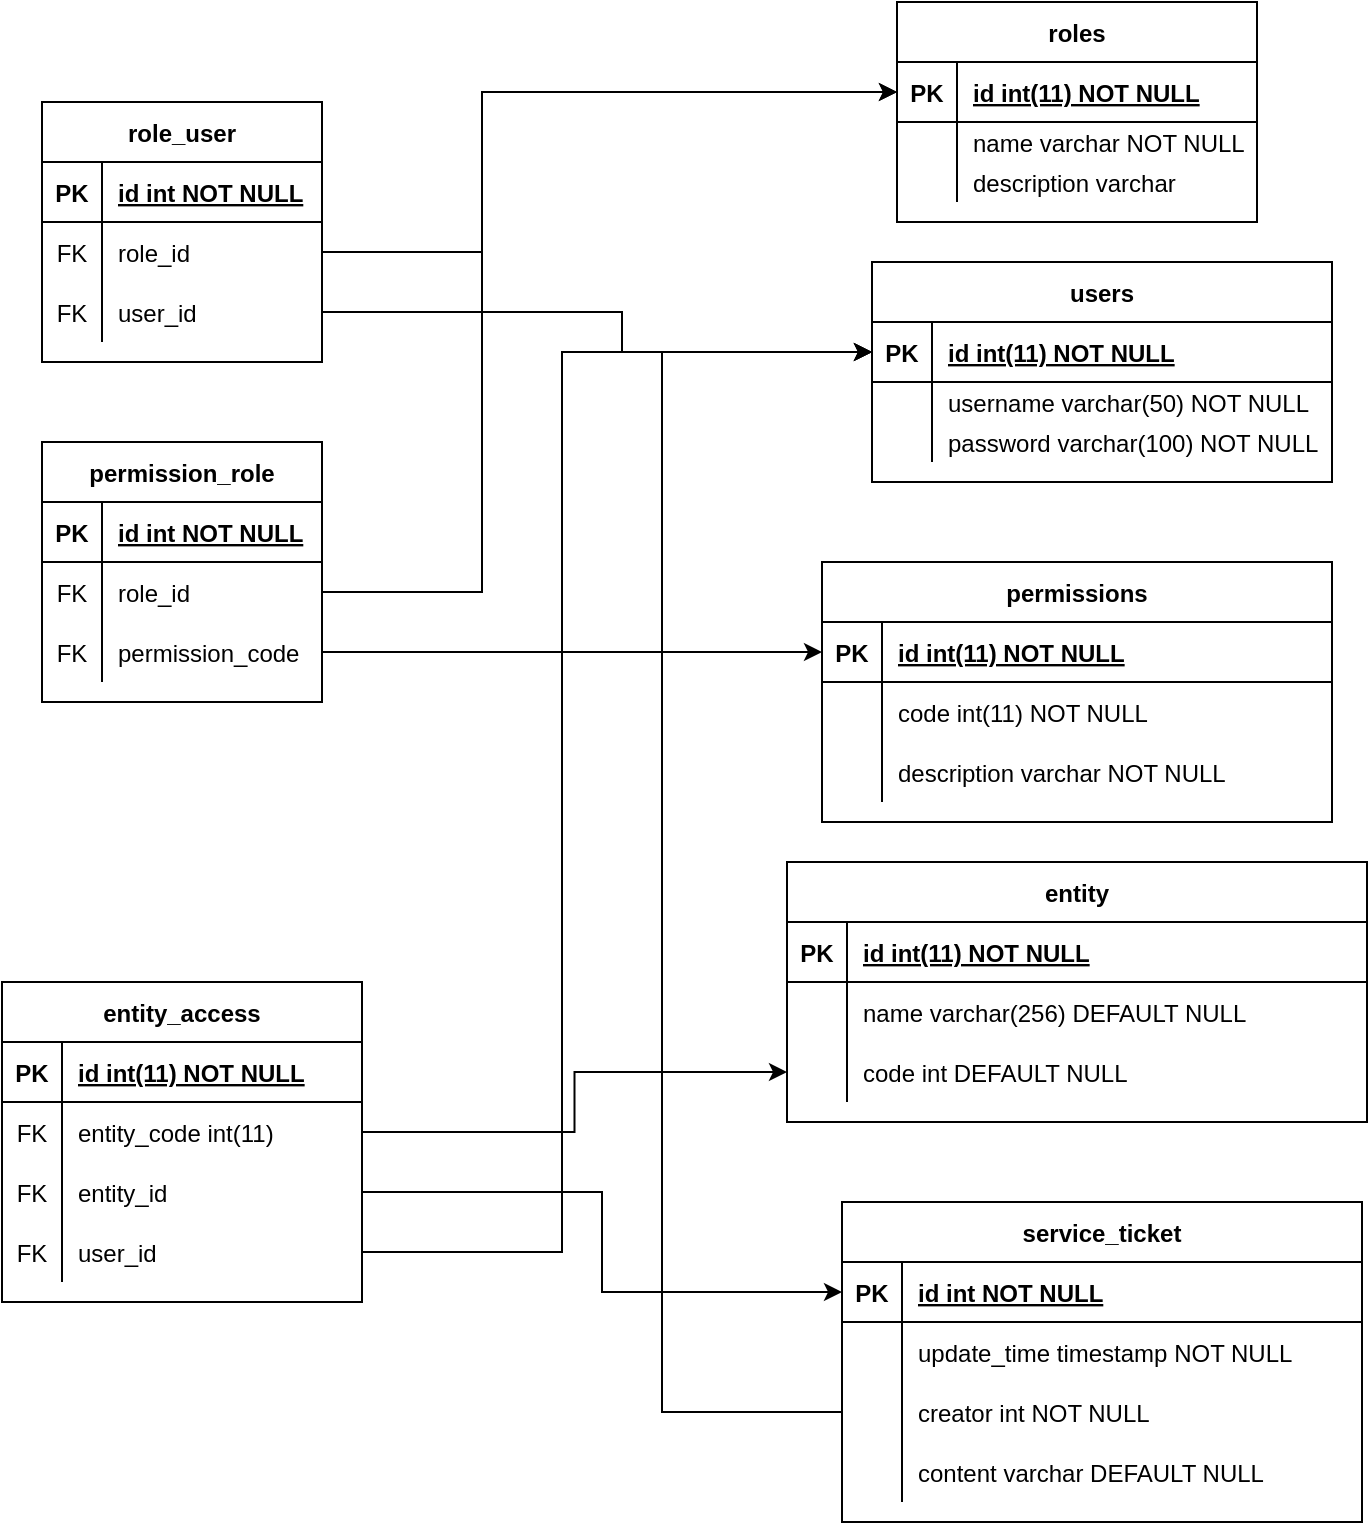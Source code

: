 <mxfile version="14.9.6" type="device"><diagram id="R2lEEEUBdFMjLlhIrx00" name="Page-1"><mxGraphModel dx="737" dy="887" grid="1" gridSize="10" guides="1" tooltips="1" connect="1" arrows="1" fold="1" page="1" pageScale="1" pageWidth="850" pageHeight="1100" math="0" shadow="0" extFonts="Permanent Marker^https://fonts.googleapis.com/css?family=Permanent+Marker"><root><mxCell id="0"/><mxCell id="1" parent="0"/><mxCell id="L_12jhZDJ4BhdhcCoROc-27" value="role_user" style="shape=table;startSize=30;container=1;collapsible=1;childLayout=tableLayout;fixedRows=1;rowLines=0;fontStyle=1;align=center;resizeLast=1;" parent="1" vertex="1"><mxGeometry x="90" y="130" width="140" height="130" as="geometry"/></mxCell><mxCell id="L_12jhZDJ4BhdhcCoROc-28" value="" style="shape=partialRectangle;collapsible=0;dropTarget=0;pointerEvents=0;fillColor=none;top=0;left=0;bottom=1;right=0;points=[[0,0.5],[1,0.5]];portConstraint=eastwest;" parent="L_12jhZDJ4BhdhcCoROc-27" vertex="1"><mxGeometry y="30" width="140" height="30" as="geometry"/></mxCell><mxCell id="L_12jhZDJ4BhdhcCoROc-29" value="PK" style="shape=partialRectangle;connectable=0;fillColor=none;top=0;left=0;bottom=0;right=0;fontStyle=1;overflow=hidden;" parent="L_12jhZDJ4BhdhcCoROc-28" vertex="1"><mxGeometry width="30" height="30" as="geometry"/></mxCell><mxCell id="L_12jhZDJ4BhdhcCoROc-30" value="id int NOT NULL" style="shape=partialRectangle;connectable=0;fillColor=none;top=0;left=0;bottom=0;right=0;align=left;spacingLeft=6;fontStyle=5;overflow=hidden;" parent="L_12jhZDJ4BhdhcCoROc-28" vertex="1"><mxGeometry x="30" width="110" height="30" as="geometry"/></mxCell><mxCell id="L_12jhZDJ4BhdhcCoROc-31" value="" style="shape=partialRectangle;collapsible=0;dropTarget=0;pointerEvents=0;fillColor=none;top=0;left=0;bottom=0;right=0;points=[[0,0.5],[1,0.5]];portConstraint=eastwest;" parent="L_12jhZDJ4BhdhcCoROc-27" vertex="1"><mxGeometry y="60" width="140" height="30" as="geometry"/></mxCell><mxCell id="L_12jhZDJ4BhdhcCoROc-32" value="FK" style="shape=partialRectangle;connectable=0;fillColor=none;top=0;left=0;bottom=0;right=0;editable=1;overflow=hidden;" parent="L_12jhZDJ4BhdhcCoROc-31" vertex="1"><mxGeometry width="30" height="30" as="geometry"/></mxCell><mxCell id="L_12jhZDJ4BhdhcCoROc-33" value="role_id" style="shape=partialRectangle;connectable=0;fillColor=none;top=0;left=0;bottom=0;right=0;align=left;spacingLeft=6;overflow=hidden;" parent="L_12jhZDJ4BhdhcCoROc-31" vertex="1"><mxGeometry x="30" width="110" height="30" as="geometry"/></mxCell><mxCell id="L_12jhZDJ4BhdhcCoROc-34" value="" style="shape=partialRectangle;collapsible=0;dropTarget=0;pointerEvents=0;fillColor=none;top=0;left=0;bottom=0;right=0;points=[[0,0.5],[1,0.5]];portConstraint=eastwest;" parent="L_12jhZDJ4BhdhcCoROc-27" vertex="1"><mxGeometry y="90" width="140" height="30" as="geometry"/></mxCell><mxCell id="L_12jhZDJ4BhdhcCoROc-35" value="FK" style="shape=partialRectangle;connectable=0;fillColor=none;top=0;left=0;bottom=0;right=0;editable=1;overflow=hidden;" parent="L_12jhZDJ4BhdhcCoROc-34" vertex="1"><mxGeometry width="30" height="30" as="geometry"/></mxCell><mxCell id="L_12jhZDJ4BhdhcCoROc-36" value="user_id " style="shape=partialRectangle;connectable=0;fillColor=none;top=0;left=0;bottom=0;right=0;align=left;spacingLeft=6;overflow=hidden;" parent="L_12jhZDJ4BhdhcCoROc-34" vertex="1"><mxGeometry x="30" width="110" height="30" as="geometry"/></mxCell><mxCell id="L_12jhZDJ4BhdhcCoROc-40" value="permissions" style="shape=table;startSize=30;container=1;collapsible=1;childLayout=tableLayout;fixedRows=1;rowLines=0;fontStyle=1;align=center;resizeLast=1;" parent="1" vertex="1"><mxGeometry x="480" y="360" width="255" height="130" as="geometry"/></mxCell><mxCell id="L_12jhZDJ4BhdhcCoROc-41" value="" style="shape=partialRectangle;collapsible=0;dropTarget=0;pointerEvents=0;fillColor=none;top=0;left=0;bottom=1;right=0;points=[[0,0.5],[1,0.5]];portConstraint=eastwest;" parent="L_12jhZDJ4BhdhcCoROc-40" vertex="1"><mxGeometry y="30" width="255" height="30" as="geometry"/></mxCell><mxCell id="L_12jhZDJ4BhdhcCoROc-42" value="PK" style="shape=partialRectangle;connectable=0;fillColor=none;top=0;left=0;bottom=0;right=0;fontStyle=1;overflow=hidden;" parent="L_12jhZDJ4BhdhcCoROc-41" vertex="1"><mxGeometry width="30" height="30" as="geometry"/></mxCell><mxCell id="L_12jhZDJ4BhdhcCoROc-43" value="id int(11) NOT NULL" style="shape=partialRectangle;connectable=0;fillColor=none;top=0;left=0;bottom=0;right=0;align=left;spacingLeft=6;fontStyle=5;overflow=hidden;" parent="L_12jhZDJ4BhdhcCoROc-41" vertex="1"><mxGeometry x="30" width="225" height="30" as="geometry"/></mxCell><mxCell id="L_12jhZDJ4BhdhcCoROc-134" style="shape=partialRectangle;collapsible=0;dropTarget=0;pointerEvents=0;fillColor=none;top=0;left=0;bottom=0;right=0;points=[[0,0.5],[1,0.5]];portConstraint=eastwest;" parent="L_12jhZDJ4BhdhcCoROc-40" vertex="1"><mxGeometry y="60" width="255" height="30" as="geometry"/></mxCell><mxCell id="L_12jhZDJ4BhdhcCoROc-135" style="shape=partialRectangle;connectable=0;fillColor=none;top=0;left=0;bottom=0;right=0;editable=1;overflow=hidden;" parent="L_12jhZDJ4BhdhcCoROc-134" vertex="1"><mxGeometry width="30" height="30" as="geometry"/></mxCell><mxCell id="L_12jhZDJ4BhdhcCoROc-136" value="code int(11) NOT NULL" style="shape=partialRectangle;connectable=0;fillColor=none;top=0;left=0;bottom=0;right=0;align=left;spacingLeft=6;overflow=hidden;" parent="L_12jhZDJ4BhdhcCoROc-134" vertex="1"><mxGeometry x="30" width="225" height="30" as="geometry"/></mxCell><mxCell id="L_12jhZDJ4BhdhcCoROc-44" value="" style="shape=partialRectangle;collapsible=0;dropTarget=0;pointerEvents=0;fillColor=none;top=0;left=0;bottom=0;right=0;points=[[0,0.5],[1,0.5]];portConstraint=eastwest;" parent="L_12jhZDJ4BhdhcCoROc-40" vertex="1"><mxGeometry y="90" width="255" height="30" as="geometry"/></mxCell><mxCell id="L_12jhZDJ4BhdhcCoROc-45" value="" style="shape=partialRectangle;connectable=0;fillColor=none;top=0;left=0;bottom=0;right=0;editable=1;overflow=hidden;" parent="L_12jhZDJ4BhdhcCoROc-44" vertex="1"><mxGeometry width="30" height="30" as="geometry"/></mxCell><mxCell id="L_12jhZDJ4BhdhcCoROc-46" value="description varchar NOT NULL" style="shape=partialRectangle;connectable=0;fillColor=none;top=0;left=0;bottom=0;right=0;align=left;spacingLeft=6;overflow=hidden;" parent="L_12jhZDJ4BhdhcCoROc-44" vertex="1"><mxGeometry x="30" width="225" height="30" as="geometry"/></mxCell><mxCell id="L_12jhZDJ4BhdhcCoROc-53" value="permission_role" style="shape=table;startSize=30;container=1;collapsible=1;childLayout=tableLayout;fixedRows=1;rowLines=0;fontStyle=1;align=center;resizeLast=1;" parent="1" vertex="1"><mxGeometry x="90" y="300" width="140" height="130" as="geometry"/></mxCell><mxCell id="L_12jhZDJ4BhdhcCoROc-54" value="" style="shape=partialRectangle;collapsible=0;dropTarget=0;pointerEvents=0;fillColor=none;top=0;left=0;bottom=1;right=0;points=[[0,0.5],[1,0.5]];portConstraint=eastwest;" parent="L_12jhZDJ4BhdhcCoROc-53" vertex="1"><mxGeometry y="30" width="140" height="30" as="geometry"/></mxCell><mxCell id="L_12jhZDJ4BhdhcCoROc-55" value="PK" style="shape=partialRectangle;connectable=0;fillColor=none;top=0;left=0;bottom=0;right=0;fontStyle=1;overflow=hidden;" parent="L_12jhZDJ4BhdhcCoROc-54" vertex="1"><mxGeometry width="30" height="30" as="geometry"/></mxCell><mxCell id="L_12jhZDJ4BhdhcCoROc-56" value="id int NOT NULL" style="shape=partialRectangle;connectable=0;fillColor=none;top=0;left=0;bottom=0;right=0;align=left;spacingLeft=6;fontStyle=5;overflow=hidden;" parent="L_12jhZDJ4BhdhcCoROc-54" vertex="1"><mxGeometry x="30" width="110" height="30" as="geometry"/></mxCell><mxCell id="L_12jhZDJ4BhdhcCoROc-57" value="" style="shape=partialRectangle;collapsible=0;dropTarget=0;pointerEvents=0;fillColor=none;top=0;left=0;bottom=0;right=0;points=[[0,0.5],[1,0.5]];portConstraint=eastwest;" parent="L_12jhZDJ4BhdhcCoROc-53" vertex="1"><mxGeometry y="60" width="140" height="30" as="geometry"/></mxCell><mxCell id="L_12jhZDJ4BhdhcCoROc-58" value="FK" style="shape=partialRectangle;connectable=0;fillColor=none;top=0;left=0;bottom=0;right=0;editable=1;overflow=hidden;" parent="L_12jhZDJ4BhdhcCoROc-57" vertex="1"><mxGeometry width="30" height="30" as="geometry"/></mxCell><mxCell id="L_12jhZDJ4BhdhcCoROc-59" value="role_id " style="shape=partialRectangle;connectable=0;fillColor=none;top=0;left=0;bottom=0;right=0;align=left;spacingLeft=6;overflow=hidden;" parent="L_12jhZDJ4BhdhcCoROc-57" vertex="1"><mxGeometry x="30" width="110" height="30" as="geometry"/></mxCell><mxCell id="L_12jhZDJ4BhdhcCoROc-60" value="" style="shape=partialRectangle;collapsible=0;dropTarget=0;pointerEvents=0;fillColor=none;top=0;left=0;bottom=0;right=0;points=[[0,0.5],[1,0.5]];portConstraint=eastwest;" parent="L_12jhZDJ4BhdhcCoROc-53" vertex="1"><mxGeometry y="90" width="140" height="30" as="geometry"/></mxCell><mxCell id="L_12jhZDJ4BhdhcCoROc-61" value="FK" style="shape=partialRectangle;connectable=0;fillColor=none;top=0;left=0;bottom=0;right=0;editable=1;overflow=hidden;" parent="L_12jhZDJ4BhdhcCoROc-60" vertex="1"><mxGeometry width="30" height="30" as="geometry"/></mxCell><mxCell id="L_12jhZDJ4BhdhcCoROc-62" value="permission_code " style="shape=partialRectangle;connectable=0;fillColor=none;top=0;left=0;bottom=0;right=0;align=left;spacingLeft=6;overflow=hidden;" parent="L_12jhZDJ4BhdhcCoROc-60" vertex="1"><mxGeometry x="30" width="110" height="30" as="geometry"/></mxCell><mxCell id="L_12jhZDJ4BhdhcCoROc-66" style="edgeStyle=orthogonalEdgeStyle;rounded=0;orthogonalLoop=1;jettySize=auto;html=1;entryX=0;entryY=0.5;entryDx=0;entryDy=0;" parent="1" source="L_12jhZDJ4BhdhcCoROc-60" target="L_12jhZDJ4BhdhcCoROc-41" edge="1"><mxGeometry relative="1" as="geometry"/></mxCell><mxCell id="L_12jhZDJ4BhdhcCoROc-67" value="roles" style="shape=table;startSize=30;container=1;collapsible=1;childLayout=tableLayout;fixedRows=1;rowLines=0;fontStyle=1;align=center;resizeLast=1;" parent="1" vertex="1"><mxGeometry x="517.5" y="80" width="180" height="110" as="geometry"/></mxCell><mxCell id="L_12jhZDJ4BhdhcCoROc-68" value="" style="shape=partialRectangle;collapsible=0;dropTarget=0;pointerEvents=0;fillColor=none;top=0;left=0;bottom=1;right=0;points=[[0,0.5],[1,0.5]];portConstraint=eastwest;" parent="L_12jhZDJ4BhdhcCoROc-67" vertex="1"><mxGeometry y="30" width="180" height="30" as="geometry"/></mxCell><mxCell id="L_12jhZDJ4BhdhcCoROc-69" value="PK" style="shape=partialRectangle;connectable=0;fillColor=none;top=0;left=0;bottom=0;right=0;fontStyle=1;overflow=hidden;" parent="L_12jhZDJ4BhdhcCoROc-68" vertex="1"><mxGeometry width="30" height="30" as="geometry"/></mxCell><mxCell id="L_12jhZDJ4BhdhcCoROc-70" value="id int(11) NOT NULL" style="shape=partialRectangle;connectable=0;fillColor=none;top=0;left=0;bottom=0;right=0;align=left;spacingLeft=6;fontStyle=5;overflow=hidden;" parent="L_12jhZDJ4BhdhcCoROc-68" vertex="1"><mxGeometry x="30" width="150" height="30" as="geometry"/></mxCell><mxCell id="L_12jhZDJ4BhdhcCoROc-71" value="" style="shape=partialRectangle;collapsible=0;dropTarget=0;pointerEvents=0;fillColor=none;top=0;left=0;bottom=0;right=0;points=[[0,0.5],[1,0.5]];portConstraint=eastwest;" parent="L_12jhZDJ4BhdhcCoROc-67" vertex="1"><mxGeometry y="60" width="180" height="20" as="geometry"/></mxCell><mxCell id="L_12jhZDJ4BhdhcCoROc-72" value="" style="shape=partialRectangle;connectable=0;fillColor=none;top=0;left=0;bottom=0;right=0;editable=1;overflow=hidden;" parent="L_12jhZDJ4BhdhcCoROc-71" vertex="1"><mxGeometry width="30" height="20" as="geometry"/></mxCell><mxCell id="L_12jhZDJ4BhdhcCoROc-73" value="name varchar NOT NULL" style="shape=partialRectangle;connectable=0;fillColor=none;top=0;left=0;bottom=0;right=0;align=left;spacingLeft=6;overflow=hidden;" parent="L_12jhZDJ4BhdhcCoROc-71" vertex="1"><mxGeometry x="30" width="150" height="20" as="geometry"/></mxCell><mxCell id="KRt6DGjXt6XaIP62rAGj-6" style="shape=partialRectangle;collapsible=0;dropTarget=0;pointerEvents=0;fillColor=none;top=0;left=0;bottom=0;right=0;points=[[0,0.5],[1,0.5]];portConstraint=eastwest;" vertex="1" parent="L_12jhZDJ4BhdhcCoROc-67"><mxGeometry y="80" width="180" height="20" as="geometry"/></mxCell><mxCell id="KRt6DGjXt6XaIP62rAGj-7" style="shape=partialRectangle;connectable=0;fillColor=none;top=0;left=0;bottom=0;right=0;editable=1;overflow=hidden;" vertex="1" parent="KRt6DGjXt6XaIP62rAGj-6"><mxGeometry width="30" height="20" as="geometry"/></mxCell><mxCell id="KRt6DGjXt6XaIP62rAGj-8" value="description varchar" style="shape=partialRectangle;connectable=0;fillColor=none;top=0;left=0;bottom=0;right=0;align=left;spacingLeft=6;overflow=hidden;" vertex="1" parent="KRt6DGjXt6XaIP62rAGj-6"><mxGeometry x="30" width="150" height="20" as="geometry"/></mxCell><mxCell id="L_12jhZDJ4BhdhcCoROc-80" style="edgeStyle=orthogonalEdgeStyle;rounded=0;orthogonalLoop=1;jettySize=auto;html=1;entryX=0;entryY=0.5;entryDx=0;entryDy=0;" parent="1" source="L_12jhZDJ4BhdhcCoROc-31" target="L_12jhZDJ4BhdhcCoROc-68" edge="1"><mxGeometry relative="1" as="geometry"><Array as="points"><mxPoint x="310" y="205"/><mxPoint x="310" y="125"/></Array></mxGeometry></mxCell><mxCell id="L_12jhZDJ4BhdhcCoROc-81" value="service_ticket" style="shape=table;startSize=30;container=1;collapsible=1;childLayout=tableLayout;fixedRows=1;rowLines=0;fontStyle=1;align=center;resizeLast=1;" parent="1" vertex="1"><mxGeometry x="490" y="680" width="260" height="160" as="geometry"/></mxCell><mxCell id="L_12jhZDJ4BhdhcCoROc-82" value="" style="shape=partialRectangle;collapsible=0;dropTarget=0;pointerEvents=0;fillColor=none;top=0;left=0;bottom=1;right=0;points=[[0,0.5],[1,0.5]];portConstraint=eastwest;" parent="L_12jhZDJ4BhdhcCoROc-81" vertex="1"><mxGeometry y="30" width="260" height="30" as="geometry"/></mxCell><mxCell id="L_12jhZDJ4BhdhcCoROc-83" value="PK" style="shape=partialRectangle;connectable=0;fillColor=none;top=0;left=0;bottom=0;right=0;fontStyle=1;overflow=hidden;" parent="L_12jhZDJ4BhdhcCoROc-82" vertex="1"><mxGeometry width="30" height="30" as="geometry"/></mxCell><mxCell id="L_12jhZDJ4BhdhcCoROc-84" value="id int NOT NULL" style="shape=partialRectangle;connectable=0;fillColor=none;top=0;left=0;bottom=0;right=0;align=left;spacingLeft=6;fontStyle=5;overflow=hidden;" parent="L_12jhZDJ4BhdhcCoROc-82" vertex="1"><mxGeometry x="30" width="230" height="30" as="geometry"/></mxCell><mxCell id="L_12jhZDJ4BhdhcCoROc-85" value="" style="shape=partialRectangle;collapsible=0;dropTarget=0;pointerEvents=0;fillColor=none;top=0;left=0;bottom=0;right=0;points=[[0,0.5],[1,0.5]];portConstraint=eastwest;" parent="L_12jhZDJ4BhdhcCoROc-81" vertex="1"><mxGeometry y="60" width="260" height="30" as="geometry"/></mxCell><mxCell id="L_12jhZDJ4BhdhcCoROc-86" value="" style="shape=partialRectangle;connectable=0;fillColor=none;top=0;left=0;bottom=0;right=0;editable=1;overflow=hidden;" parent="L_12jhZDJ4BhdhcCoROc-85" vertex="1"><mxGeometry width="30" height="30" as="geometry"/></mxCell><mxCell id="L_12jhZDJ4BhdhcCoROc-87" value="update_time timestamp NOT NULL" style="shape=partialRectangle;connectable=0;fillColor=none;top=0;left=0;bottom=0;right=0;align=left;spacingLeft=6;overflow=hidden;" parent="L_12jhZDJ4BhdhcCoROc-85" vertex="1"><mxGeometry x="30" width="230" height="30" as="geometry"/></mxCell><mxCell id="L_12jhZDJ4BhdhcCoROc-88" value="" style="shape=partialRectangle;collapsible=0;dropTarget=0;pointerEvents=0;fillColor=none;top=0;left=0;bottom=0;right=0;points=[[0,0.5],[1,0.5]];portConstraint=eastwest;" parent="L_12jhZDJ4BhdhcCoROc-81" vertex="1"><mxGeometry y="90" width="260" height="30" as="geometry"/></mxCell><mxCell id="L_12jhZDJ4BhdhcCoROc-89" value="" style="shape=partialRectangle;connectable=0;fillColor=none;top=0;left=0;bottom=0;right=0;editable=1;overflow=hidden;" parent="L_12jhZDJ4BhdhcCoROc-88" vertex="1"><mxGeometry width="30" height="30" as="geometry"/></mxCell><mxCell id="L_12jhZDJ4BhdhcCoROc-90" value="creator int NOT NULL" style="shape=partialRectangle;connectable=0;fillColor=none;top=0;left=0;bottom=0;right=0;align=left;spacingLeft=6;overflow=hidden;" parent="L_12jhZDJ4BhdhcCoROc-88" vertex="1"><mxGeometry x="30" width="230" height="30" as="geometry"/></mxCell><mxCell id="L_12jhZDJ4BhdhcCoROc-92" style="shape=partialRectangle;collapsible=0;dropTarget=0;pointerEvents=0;fillColor=none;top=0;left=0;bottom=0;right=0;points=[[0,0.5],[1,0.5]];portConstraint=eastwest;" parent="L_12jhZDJ4BhdhcCoROc-81" vertex="1"><mxGeometry y="120" width="260" height="30" as="geometry"/></mxCell><mxCell id="L_12jhZDJ4BhdhcCoROc-93" style="shape=partialRectangle;connectable=0;fillColor=none;top=0;left=0;bottom=0;right=0;editable=1;overflow=hidden;" parent="L_12jhZDJ4BhdhcCoROc-92" vertex="1"><mxGeometry width="30" height="30" as="geometry"/></mxCell><mxCell id="L_12jhZDJ4BhdhcCoROc-94" value="content varchar DEFAULT NULL" style="shape=partialRectangle;connectable=0;fillColor=none;top=0;left=0;bottom=0;right=0;align=left;spacingLeft=6;overflow=hidden;" parent="L_12jhZDJ4BhdhcCoROc-92" vertex="1"><mxGeometry x="30" width="230" height="30" as="geometry"/></mxCell><mxCell id="L_12jhZDJ4BhdhcCoROc-95" value="users" style="shape=table;startSize=30;container=1;collapsible=1;childLayout=tableLayout;fixedRows=1;rowLines=0;fontStyle=1;align=center;resizeLast=1;" parent="1" vertex="1"><mxGeometry x="505" y="210" width="230" height="110" as="geometry"/></mxCell><mxCell id="L_12jhZDJ4BhdhcCoROc-96" value="" style="shape=partialRectangle;collapsible=0;dropTarget=0;pointerEvents=0;fillColor=none;top=0;left=0;bottom=1;right=0;points=[[0,0.5],[1,0.5]];portConstraint=eastwest;" parent="L_12jhZDJ4BhdhcCoROc-95" vertex="1"><mxGeometry y="30" width="230" height="30" as="geometry"/></mxCell><mxCell id="L_12jhZDJ4BhdhcCoROc-97" value="PK" style="shape=partialRectangle;connectable=0;fillColor=none;top=0;left=0;bottom=0;right=0;fontStyle=1;overflow=hidden;" parent="L_12jhZDJ4BhdhcCoROc-96" vertex="1"><mxGeometry width="30" height="30" as="geometry"/></mxCell><mxCell id="L_12jhZDJ4BhdhcCoROc-98" value="id int(11) NOT NULL" style="shape=partialRectangle;connectable=0;fillColor=none;top=0;left=0;bottom=0;right=0;align=left;spacingLeft=6;fontStyle=5;overflow=hidden;" parent="L_12jhZDJ4BhdhcCoROc-96" vertex="1"><mxGeometry x="30" width="200" height="30" as="geometry"/></mxCell><mxCell id="L_12jhZDJ4BhdhcCoROc-99" value="" style="shape=partialRectangle;collapsible=0;dropTarget=0;pointerEvents=0;fillColor=none;top=0;left=0;bottom=0;right=0;points=[[0,0.5],[1,0.5]];portConstraint=eastwest;" parent="L_12jhZDJ4BhdhcCoROc-95" vertex="1"><mxGeometry y="60" width="230" height="20" as="geometry"/></mxCell><mxCell id="L_12jhZDJ4BhdhcCoROc-100" value="" style="shape=partialRectangle;connectable=0;fillColor=none;top=0;left=0;bottom=0;right=0;editable=1;overflow=hidden;" parent="L_12jhZDJ4BhdhcCoROc-99" vertex="1"><mxGeometry width="30" height="20" as="geometry"/></mxCell><mxCell id="L_12jhZDJ4BhdhcCoROc-101" value="username varchar(50) NOT NULL" style="shape=partialRectangle;connectable=0;fillColor=none;top=0;left=0;bottom=0;right=0;align=left;spacingLeft=6;overflow=hidden;" parent="L_12jhZDJ4BhdhcCoROc-99" vertex="1"><mxGeometry x="30" width="200" height="20" as="geometry"/></mxCell><mxCell id="L_12jhZDJ4BhdhcCoROc-102" style="shape=partialRectangle;collapsible=0;dropTarget=0;pointerEvents=0;fillColor=none;top=0;left=0;bottom=0;right=0;points=[[0,0.5],[1,0.5]];portConstraint=eastwest;" parent="L_12jhZDJ4BhdhcCoROc-95" vertex="1"><mxGeometry y="80" width="230" height="20" as="geometry"/></mxCell><mxCell id="L_12jhZDJ4BhdhcCoROc-103" style="shape=partialRectangle;connectable=0;fillColor=none;top=0;left=0;bottom=0;right=0;editable=1;overflow=hidden;" parent="L_12jhZDJ4BhdhcCoROc-102" vertex="1"><mxGeometry width="30" height="20" as="geometry"/></mxCell><mxCell id="L_12jhZDJ4BhdhcCoROc-104" value="password varchar(100) NOT NULL" style="shape=partialRectangle;connectable=0;fillColor=none;top=0;left=0;bottom=0;right=0;align=left;spacingLeft=6;overflow=hidden;" parent="L_12jhZDJ4BhdhcCoROc-102" vertex="1"><mxGeometry x="30" width="200" height="20" as="geometry"/></mxCell><mxCell id="L_12jhZDJ4BhdhcCoROc-106" style="edgeStyle=orthogonalEdgeStyle;rounded=0;orthogonalLoop=1;jettySize=auto;html=1;entryX=0;entryY=0.5;entryDx=0;entryDy=0;" parent="1" source="L_12jhZDJ4BhdhcCoROc-57" target="L_12jhZDJ4BhdhcCoROc-68" edge="1"><mxGeometry relative="1" as="geometry"><Array as="points"><mxPoint x="310" y="375"/><mxPoint x="310" y="125"/></Array></mxGeometry></mxCell><mxCell id="L_12jhZDJ4BhdhcCoROc-108" value="entity" style="shape=table;startSize=30;container=1;collapsible=1;childLayout=tableLayout;fixedRows=1;rowLines=0;fontStyle=1;align=center;resizeLast=1;" parent="1" vertex="1"><mxGeometry x="462.5" y="510" width="290" height="130" as="geometry"/></mxCell><mxCell id="L_12jhZDJ4BhdhcCoROc-109" value="" style="shape=partialRectangle;collapsible=0;dropTarget=0;pointerEvents=0;fillColor=none;top=0;left=0;bottom=1;right=0;points=[[0,0.5],[1,0.5]];portConstraint=eastwest;" parent="L_12jhZDJ4BhdhcCoROc-108" vertex="1"><mxGeometry y="30" width="290" height="30" as="geometry"/></mxCell><mxCell id="L_12jhZDJ4BhdhcCoROc-110" value="PK" style="shape=partialRectangle;connectable=0;fillColor=none;top=0;left=0;bottom=0;right=0;fontStyle=1;overflow=hidden;" parent="L_12jhZDJ4BhdhcCoROc-109" vertex="1"><mxGeometry width="30" height="30" as="geometry"/></mxCell><mxCell id="L_12jhZDJ4BhdhcCoROc-111" value="id int(11) NOT NULL" style="shape=partialRectangle;connectable=0;fillColor=none;top=0;left=0;bottom=0;right=0;align=left;spacingLeft=6;fontStyle=5;overflow=hidden;" parent="L_12jhZDJ4BhdhcCoROc-109" vertex="1"><mxGeometry x="30" width="260" height="30" as="geometry"/></mxCell><mxCell id="L_12jhZDJ4BhdhcCoROc-112" value="" style="shape=partialRectangle;collapsible=0;dropTarget=0;pointerEvents=0;fillColor=none;top=0;left=0;bottom=0;right=0;points=[[0,0.5],[1,0.5]];portConstraint=eastwest;" parent="L_12jhZDJ4BhdhcCoROc-108" vertex="1"><mxGeometry y="60" width="290" height="30" as="geometry"/></mxCell><mxCell id="L_12jhZDJ4BhdhcCoROc-113" value="" style="shape=partialRectangle;connectable=0;fillColor=none;top=0;left=0;bottom=0;right=0;editable=1;overflow=hidden;" parent="L_12jhZDJ4BhdhcCoROc-112" vertex="1"><mxGeometry width="30" height="30" as="geometry"/></mxCell><mxCell id="L_12jhZDJ4BhdhcCoROc-114" value="name varchar(256) DEFAULT NULL" style="shape=partialRectangle;connectable=0;fillColor=none;top=0;left=0;bottom=0;right=0;align=left;spacingLeft=6;overflow=hidden;" parent="L_12jhZDJ4BhdhcCoROc-112" vertex="1"><mxGeometry x="30" width="260" height="30" as="geometry"/></mxCell><mxCell id="L_12jhZDJ4BhdhcCoROc-115" value="" style="shape=partialRectangle;collapsible=0;dropTarget=0;pointerEvents=0;fillColor=none;top=0;left=0;bottom=0;right=0;points=[[0,0.5],[1,0.5]];portConstraint=eastwest;" parent="L_12jhZDJ4BhdhcCoROc-108" vertex="1"><mxGeometry y="90" width="290" height="30" as="geometry"/></mxCell><mxCell id="L_12jhZDJ4BhdhcCoROc-116" value="" style="shape=partialRectangle;connectable=0;fillColor=none;top=0;left=0;bottom=0;right=0;editable=1;overflow=hidden;" parent="L_12jhZDJ4BhdhcCoROc-115" vertex="1"><mxGeometry width="30" height="30" as="geometry"/></mxCell><mxCell id="L_12jhZDJ4BhdhcCoROc-117" value="code int DEFAULT NULL" style="shape=partialRectangle;connectable=0;fillColor=none;top=0;left=0;bottom=0;right=0;align=left;spacingLeft=6;overflow=hidden;" parent="L_12jhZDJ4BhdhcCoROc-115" vertex="1"><mxGeometry x="30" width="260" height="30" as="geometry"/></mxCell><mxCell id="L_12jhZDJ4BhdhcCoROc-121" value="entity_access" style="shape=table;startSize=30;container=1;collapsible=1;childLayout=tableLayout;fixedRows=1;rowLines=0;fontStyle=1;align=center;resizeLast=1;" parent="1" vertex="1"><mxGeometry x="70" y="570" width="180" height="160" as="geometry"/></mxCell><mxCell id="L_12jhZDJ4BhdhcCoROc-122" value="" style="shape=partialRectangle;collapsible=0;dropTarget=0;pointerEvents=0;fillColor=none;top=0;left=0;bottom=1;right=0;points=[[0,0.5],[1,0.5]];portConstraint=eastwest;" parent="L_12jhZDJ4BhdhcCoROc-121" vertex="1"><mxGeometry y="30" width="180" height="30" as="geometry"/></mxCell><mxCell id="L_12jhZDJ4BhdhcCoROc-123" value="PK" style="shape=partialRectangle;connectable=0;fillColor=none;top=0;left=0;bottom=0;right=0;fontStyle=1;overflow=hidden;" parent="L_12jhZDJ4BhdhcCoROc-122" vertex="1"><mxGeometry width="30" height="30" as="geometry"/></mxCell><mxCell id="L_12jhZDJ4BhdhcCoROc-124" value="id int(11) NOT NULL" style="shape=partialRectangle;connectable=0;fillColor=none;top=0;left=0;bottom=0;right=0;align=left;spacingLeft=6;fontStyle=5;overflow=hidden;" parent="L_12jhZDJ4BhdhcCoROc-122" vertex="1"><mxGeometry x="30" width="150" height="30" as="geometry"/></mxCell><mxCell id="L_12jhZDJ4BhdhcCoROc-125" value="" style="shape=partialRectangle;collapsible=0;dropTarget=0;pointerEvents=0;fillColor=none;top=0;left=0;bottom=0;right=0;points=[[0,0.5],[1,0.5]];portConstraint=eastwest;" parent="L_12jhZDJ4BhdhcCoROc-121" vertex="1"><mxGeometry y="60" width="180" height="30" as="geometry"/></mxCell><mxCell id="L_12jhZDJ4BhdhcCoROc-126" value="FK" style="shape=partialRectangle;connectable=0;fillColor=none;top=0;left=0;bottom=0;right=0;editable=1;overflow=hidden;" parent="L_12jhZDJ4BhdhcCoROc-125" vertex="1"><mxGeometry width="30" height="30" as="geometry"/></mxCell><mxCell id="L_12jhZDJ4BhdhcCoROc-127" value="entity_code int(11)" style="shape=partialRectangle;connectable=0;fillColor=none;top=0;left=0;bottom=0;right=0;align=left;spacingLeft=6;overflow=hidden;" parent="L_12jhZDJ4BhdhcCoROc-125" vertex="1"><mxGeometry x="30" width="150" height="30" as="geometry"/></mxCell><mxCell id="L_12jhZDJ4BhdhcCoROc-131" value="" style="shape=partialRectangle;collapsible=0;dropTarget=0;pointerEvents=0;fillColor=none;top=0;left=0;bottom=0;right=0;points=[[0,0.5],[1,0.5]];portConstraint=eastwest;" parent="L_12jhZDJ4BhdhcCoROc-121" vertex="1"><mxGeometry y="90" width="180" height="30" as="geometry"/></mxCell><mxCell id="L_12jhZDJ4BhdhcCoROc-132" value="FK" style="shape=partialRectangle;connectable=0;fillColor=none;top=0;left=0;bottom=0;right=0;editable=1;overflow=hidden;" parent="L_12jhZDJ4BhdhcCoROc-131" vertex="1"><mxGeometry width="30" height="30" as="geometry"/></mxCell><mxCell id="L_12jhZDJ4BhdhcCoROc-133" value="entity_id" style="shape=partialRectangle;connectable=0;fillColor=none;top=0;left=0;bottom=0;right=0;align=left;spacingLeft=6;overflow=hidden;" parent="L_12jhZDJ4BhdhcCoROc-131" vertex="1"><mxGeometry x="30" width="150" height="30" as="geometry"/></mxCell><mxCell id="L_12jhZDJ4BhdhcCoROc-140" style="shape=partialRectangle;collapsible=0;dropTarget=0;pointerEvents=0;fillColor=none;top=0;left=0;bottom=0;right=0;points=[[0,0.5],[1,0.5]];portConstraint=eastwest;" parent="L_12jhZDJ4BhdhcCoROc-121" vertex="1"><mxGeometry y="120" width="180" height="30" as="geometry"/></mxCell><mxCell id="L_12jhZDJ4BhdhcCoROc-141" value="FK" style="shape=partialRectangle;connectable=0;fillColor=none;top=0;left=0;bottom=0;right=0;editable=1;overflow=hidden;" parent="L_12jhZDJ4BhdhcCoROc-140" vertex="1"><mxGeometry width="30" height="30" as="geometry"/></mxCell><mxCell id="L_12jhZDJ4BhdhcCoROc-142" value="user_id" style="shape=partialRectangle;connectable=0;fillColor=none;top=0;left=0;bottom=0;right=0;align=left;spacingLeft=6;overflow=hidden;" parent="L_12jhZDJ4BhdhcCoROc-140" vertex="1"><mxGeometry x="30" width="150" height="30" as="geometry"/></mxCell><mxCell id="KRt6DGjXt6XaIP62rAGj-2" style="edgeStyle=orthogonalEdgeStyle;rounded=0;orthogonalLoop=1;jettySize=auto;html=1;entryX=0;entryY=0.5;entryDx=0;entryDy=0;" edge="1" parent="1" source="L_12jhZDJ4BhdhcCoROc-34" target="L_12jhZDJ4BhdhcCoROc-96"><mxGeometry relative="1" as="geometry"><Array as="points"><mxPoint x="380" y="235"/><mxPoint x="380" y="255"/></Array></mxGeometry></mxCell><mxCell id="KRt6DGjXt6XaIP62rAGj-4" style="edgeStyle=orthogonalEdgeStyle;rounded=0;orthogonalLoop=1;jettySize=auto;html=1;entryX=0;entryY=0.5;entryDx=0;entryDy=0;exitX=1;exitY=0.5;exitDx=0;exitDy=0;" edge="1" parent="1" source="L_12jhZDJ4BhdhcCoROc-140" target="L_12jhZDJ4BhdhcCoROc-96"><mxGeometry relative="1" as="geometry"><Array as="points"><mxPoint x="350" y="705"/><mxPoint x="350" y="255"/></Array></mxGeometry></mxCell><mxCell id="KRt6DGjXt6XaIP62rAGj-5" style="edgeStyle=orthogonalEdgeStyle;rounded=0;orthogonalLoop=1;jettySize=auto;html=1;entryX=0;entryY=0.5;entryDx=0;entryDy=0;" edge="1" parent="1" source="L_12jhZDJ4BhdhcCoROc-88" target="L_12jhZDJ4BhdhcCoROc-96"><mxGeometry relative="1" as="geometry"><Array as="points"><mxPoint x="400" y="785"/><mxPoint x="400" y="255"/></Array></mxGeometry></mxCell><mxCell id="KRt6DGjXt6XaIP62rAGj-9" style="edgeStyle=orthogonalEdgeStyle;rounded=0;orthogonalLoop=1;jettySize=auto;html=1;entryX=0;entryY=0.5;entryDx=0;entryDy=0;" edge="1" parent="1" source="L_12jhZDJ4BhdhcCoROc-125" target="L_12jhZDJ4BhdhcCoROc-115"><mxGeometry relative="1" as="geometry"/></mxCell><mxCell id="KRt6DGjXt6XaIP62rAGj-10" style="edgeStyle=orthogonalEdgeStyle;rounded=0;orthogonalLoop=1;jettySize=auto;html=1;entryX=0;entryY=0.5;entryDx=0;entryDy=0;" edge="1" parent="1" source="L_12jhZDJ4BhdhcCoROc-131" target="L_12jhZDJ4BhdhcCoROc-82"><mxGeometry relative="1" as="geometry"/></mxCell></root></mxGraphModel></diagram></mxfile>